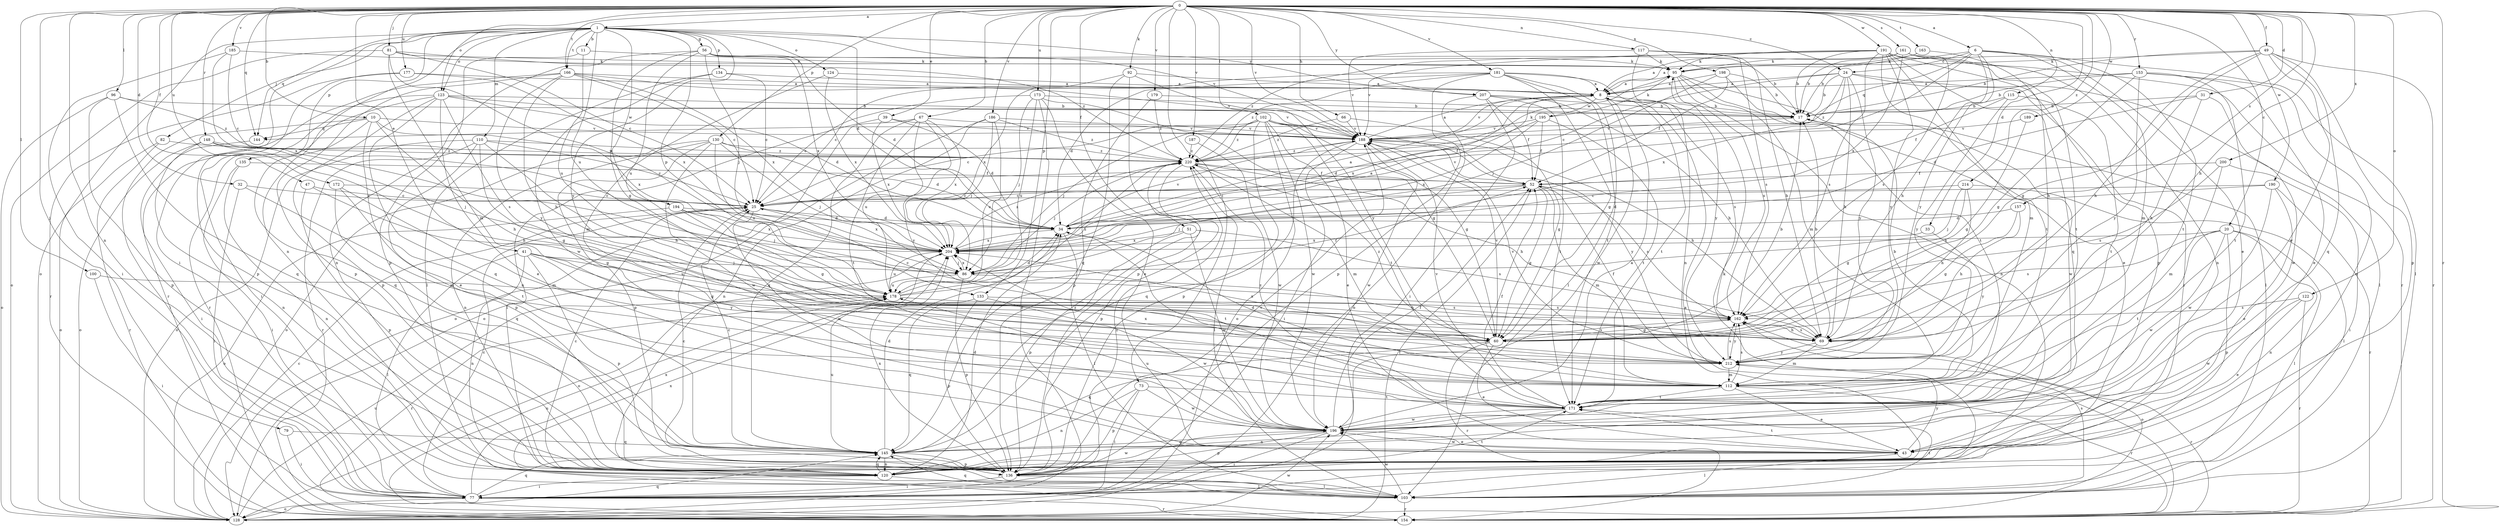 strict digraph  {
0;
1;
6;
8;
10;
11;
17;
20;
24;
25;
31;
32;
33;
34;
39;
41;
43;
47;
49;
51;
52;
56;
60;
66;
67;
69;
73;
77;
79;
81;
82;
86;
92;
95;
96;
100;
102;
103;
110;
112;
115;
117;
120;
122;
123;
124;
128;
130;
133;
134;
135;
136;
144;
145;
148;
153;
154;
157;
161;
162;
163;
166;
171;
172;
173;
177;
178;
179;
181;
185;
186;
187;
188;
189;
190;
191;
194;
195;
196;
198;
200;
204;
207;
212;
214;
220;
0 -> 1  [label=a];
0 -> 6  [label=a];
0 -> 10  [label=b];
0 -> 20  [label=c];
0 -> 24  [label=c];
0 -> 31  [label=d];
0 -> 32  [label=d];
0 -> 33  [label=d];
0 -> 39  [label=e];
0 -> 41  [label=e];
0 -> 47  [label=f];
0 -> 49  [label=f];
0 -> 51  [label=f];
0 -> 66  [label=h];
0 -> 67  [label=h];
0 -> 69  [label=h];
0 -> 73  [label=i];
0 -> 79  [label=j];
0 -> 81  [label=j];
0 -> 92  [label=k];
0 -> 96  [label=l];
0 -> 100  [label=l];
0 -> 102  [label=l];
0 -> 115  [label=n];
0 -> 117  [label=n];
0 -> 120  [label=n];
0 -> 122  [label=o];
0 -> 123  [label=o];
0 -> 130  [label=p];
0 -> 133  [label=p];
0 -> 144  [label=q];
0 -> 148  [label=r];
0 -> 153  [label=r];
0 -> 154  [label=r];
0 -> 157  [label=s];
0 -> 161  [label=s];
0 -> 163  [label=t];
0 -> 166  [label=t];
0 -> 172  [label=u];
0 -> 173  [label=u];
0 -> 177  [label=u];
0 -> 179  [label=v];
0 -> 181  [label=v];
0 -> 185  [label=v];
0 -> 186  [label=v];
0 -> 187  [label=v];
0 -> 188  [label=v];
0 -> 189  [label=w];
0 -> 190  [label=w];
0 -> 191  [label=w];
0 -> 198  [label=x];
0 -> 200  [label=x];
0 -> 207  [label=y];
0 -> 214  [label=z];
1 -> 11  [label=b];
1 -> 34  [label=d];
1 -> 56  [label=g];
1 -> 77  [label=i];
1 -> 82  [label=j];
1 -> 110  [label=m];
1 -> 120  [label=n];
1 -> 123  [label=o];
1 -> 124  [label=o];
1 -> 128  [label=o];
1 -> 133  [label=p];
1 -> 134  [label=p];
1 -> 135  [label=p];
1 -> 144  [label=q];
1 -> 166  [label=t];
1 -> 178  [label=u];
1 -> 188  [label=v];
1 -> 194  [label=w];
1 -> 207  [label=y];
1 -> 212  [label=y];
6 -> 8  [label=a];
6 -> 24  [label=c];
6 -> 25  [label=c];
6 -> 69  [label=h];
6 -> 103  [label=l];
6 -> 112  [label=m];
6 -> 144  [label=q];
6 -> 171  [label=t];
6 -> 212  [label=y];
8 -> 17  [label=b];
8 -> 162  [label=s];
8 -> 171  [label=t];
8 -> 188  [label=v];
8 -> 195  [label=w];
8 -> 196  [label=w];
8 -> 204  [label=x];
10 -> 43  [label=e];
10 -> 69  [label=h];
10 -> 77  [label=i];
10 -> 144  [label=q];
10 -> 145  [label=q];
10 -> 188  [label=v];
10 -> 204  [label=x];
11 -> 95  [label=k];
11 -> 136  [label=p];
11 -> 178  [label=u];
17 -> 188  [label=v];
17 -> 196  [label=w];
20 -> 103  [label=l];
20 -> 120  [label=n];
20 -> 136  [label=p];
20 -> 162  [label=s];
20 -> 171  [label=t];
20 -> 196  [label=w];
20 -> 204  [label=x];
24 -> 8  [label=a];
24 -> 17  [label=b];
24 -> 25  [label=c];
24 -> 69  [label=h];
24 -> 77  [label=i];
24 -> 103  [label=l];
24 -> 204  [label=x];
24 -> 212  [label=y];
24 -> 220  [label=z];
25 -> 34  [label=d];
25 -> 196  [label=w];
25 -> 204  [label=x];
31 -> 17  [label=b];
31 -> 34  [label=d];
31 -> 69  [label=h];
31 -> 196  [label=w];
32 -> 25  [label=c];
32 -> 77  [label=i];
32 -> 112  [label=m];
33 -> 204  [label=x];
33 -> 212  [label=y];
34 -> 8  [label=a];
34 -> 103  [label=l];
34 -> 171  [label=t];
34 -> 188  [label=v];
34 -> 204  [label=x];
39 -> 34  [label=d];
39 -> 103  [label=l];
39 -> 188  [label=v];
39 -> 204  [label=x];
41 -> 60  [label=g];
41 -> 86  [label=j];
41 -> 103  [label=l];
41 -> 120  [label=n];
41 -> 136  [label=p];
41 -> 178  [label=u];
41 -> 212  [label=y];
43 -> 103  [label=l];
43 -> 171  [label=t];
43 -> 196  [label=w];
43 -> 212  [label=y];
47 -> 25  [label=c];
47 -> 60  [label=g];
47 -> 136  [label=p];
49 -> 17  [label=b];
49 -> 60  [label=g];
49 -> 69  [label=h];
49 -> 95  [label=k];
49 -> 136  [label=p];
49 -> 145  [label=q];
49 -> 154  [label=r];
49 -> 196  [label=w];
51 -> 136  [label=p];
51 -> 162  [label=s];
51 -> 196  [label=w];
51 -> 204  [label=x];
52 -> 25  [label=c];
52 -> 60  [label=g];
52 -> 86  [label=j];
52 -> 112  [label=m];
52 -> 162  [label=s];
52 -> 188  [label=v];
56 -> 17  [label=b];
56 -> 34  [label=d];
56 -> 60  [label=g];
56 -> 86  [label=j];
56 -> 95  [label=k];
56 -> 120  [label=n];
56 -> 178  [label=u];
56 -> 204  [label=x];
60 -> 17  [label=b];
60 -> 43  [label=e];
60 -> 145  [label=q];
60 -> 154  [label=r];
60 -> 162  [label=s];
60 -> 188  [label=v];
60 -> 204  [label=x];
60 -> 220  [label=z];
66 -> 60  [label=g];
66 -> 188  [label=v];
66 -> 220  [label=z];
67 -> 128  [label=o];
67 -> 145  [label=q];
67 -> 171  [label=t];
67 -> 178  [label=u];
67 -> 188  [label=v];
67 -> 204  [label=x];
67 -> 212  [label=y];
69 -> 17  [label=b];
69 -> 112  [label=m];
69 -> 162  [label=s];
69 -> 212  [label=y];
73 -> 77  [label=i];
73 -> 120  [label=n];
73 -> 136  [label=p];
73 -> 171  [label=t];
73 -> 196  [label=w];
77 -> 25  [label=c];
77 -> 128  [label=o];
77 -> 145  [label=q];
77 -> 154  [label=r];
77 -> 204  [label=x];
77 -> 220  [label=z];
79 -> 77  [label=i];
79 -> 145  [label=q];
81 -> 25  [label=c];
81 -> 95  [label=k];
81 -> 112  [label=m];
81 -> 128  [label=o];
81 -> 204  [label=x];
81 -> 220  [label=z];
82 -> 128  [label=o];
82 -> 154  [label=r];
82 -> 220  [label=z];
86 -> 69  [label=h];
86 -> 136  [label=p];
86 -> 178  [label=u];
86 -> 204  [label=x];
92 -> 8  [label=a];
92 -> 136  [label=p];
92 -> 145  [label=q];
92 -> 204  [label=x];
92 -> 212  [label=y];
95 -> 8  [label=a];
95 -> 103  [label=l];
95 -> 112  [label=m];
95 -> 120  [label=n];
95 -> 162  [label=s];
95 -> 171  [label=t];
96 -> 17  [label=b];
96 -> 128  [label=o];
96 -> 136  [label=p];
96 -> 145  [label=q];
96 -> 220  [label=z];
100 -> 77  [label=i];
100 -> 178  [label=u];
102 -> 25  [label=c];
102 -> 43  [label=e];
102 -> 52  [label=f];
102 -> 60  [label=g];
102 -> 86  [label=j];
102 -> 128  [label=o];
102 -> 136  [label=p];
102 -> 171  [label=t];
102 -> 188  [label=v];
102 -> 196  [label=w];
102 -> 220  [label=z];
103 -> 145  [label=q];
103 -> 154  [label=r];
103 -> 162  [label=s];
103 -> 171  [label=t];
103 -> 196  [label=w];
110 -> 25  [label=c];
110 -> 60  [label=g];
110 -> 69  [label=h];
110 -> 128  [label=o];
110 -> 136  [label=p];
110 -> 154  [label=r];
110 -> 220  [label=z];
112 -> 17  [label=b];
112 -> 34  [label=d];
112 -> 43  [label=e];
112 -> 154  [label=r];
112 -> 162  [label=s];
112 -> 171  [label=t];
112 -> 204  [label=x];
115 -> 17  [label=b];
115 -> 52  [label=f];
115 -> 171  [label=t];
115 -> 212  [label=y];
117 -> 69  [label=h];
117 -> 95  [label=k];
117 -> 120  [label=n];
117 -> 162  [label=s];
117 -> 188  [label=v];
120 -> 25  [label=c];
120 -> 34  [label=d];
120 -> 77  [label=i];
120 -> 103  [label=l];
120 -> 145  [label=q];
120 -> 171  [label=t];
120 -> 196  [label=w];
122 -> 43  [label=e];
122 -> 154  [label=r];
122 -> 162  [label=s];
122 -> 196  [label=w];
123 -> 17  [label=b];
123 -> 34  [label=d];
123 -> 43  [label=e];
123 -> 77  [label=i];
123 -> 136  [label=p];
123 -> 145  [label=q];
123 -> 154  [label=r];
123 -> 162  [label=s];
123 -> 188  [label=v];
124 -> 8  [label=a];
124 -> 112  [label=m];
124 -> 204  [label=x];
128 -> 25  [label=c];
128 -> 52  [label=f];
128 -> 145  [label=q];
128 -> 178  [label=u];
128 -> 196  [label=w];
130 -> 34  [label=d];
130 -> 86  [label=j];
130 -> 120  [label=n];
130 -> 128  [label=o];
130 -> 136  [label=p];
130 -> 178  [label=u];
130 -> 196  [label=w];
130 -> 220  [label=z];
133 -> 136  [label=p];
133 -> 145  [label=q];
133 -> 162  [label=s];
133 -> 196  [label=w];
134 -> 8  [label=a];
134 -> 25  [label=c];
134 -> 103  [label=l];
134 -> 196  [label=w];
135 -> 52  [label=f];
135 -> 77  [label=i];
135 -> 120  [label=n];
136 -> 25  [label=c];
136 -> 77  [label=i];
136 -> 95  [label=k];
136 -> 103  [label=l];
136 -> 188  [label=v];
136 -> 204  [label=x];
144 -> 77  [label=i];
145 -> 25  [label=c];
145 -> 34  [label=d];
145 -> 103  [label=l];
145 -> 120  [label=n];
145 -> 136  [label=p];
145 -> 178  [label=u];
145 -> 220  [label=z];
148 -> 69  [label=h];
148 -> 86  [label=j];
148 -> 120  [label=n];
148 -> 128  [label=o];
148 -> 220  [label=z];
153 -> 8  [label=a];
153 -> 17  [label=b];
153 -> 43  [label=e];
153 -> 60  [label=g];
153 -> 120  [label=n];
153 -> 171  [label=t];
153 -> 212  [label=y];
154 -> 8  [label=a];
154 -> 178  [label=u];
154 -> 204  [label=x];
157 -> 34  [label=d];
157 -> 60  [label=g];
157 -> 69  [label=h];
161 -> 8  [label=a];
161 -> 17  [label=b];
161 -> 43  [label=e];
161 -> 95  [label=k];
161 -> 162  [label=s];
161 -> 171  [label=t];
161 -> 204  [label=x];
162 -> 25  [label=c];
162 -> 60  [label=g];
162 -> 69  [label=h];
162 -> 128  [label=o];
162 -> 212  [label=y];
163 -> 17  [label=b];
163 -> 69  [label=h];
163 -> 95  [label=k];
166 -> 8  [label=a];
166 -> 25  [label=c];
166 -> 69  [label=h];
166 -> 136  [label=p];
166 -> 154  [label=r];
166 -> 188  [label=v];
166 -> 204  [label=x];
166 -> 212  [label=y];
171 -> 52  [label=f];
171 -> 120  [label=n];
171 -> 188  [label=v];
171 -> 196  [label=w];
171 -> 220  [label=z];
172 -> 25  [label=c];
172 -> 112  [label=m];
172 -> 145  [label=q];
172 -> 171  [label=t];
173 -> 17  [label=b];
173 -> 25  [label=c];
173 -> 43  [label=e];
173 -> 60  [label=g];
173 -> 86  [label=j];
173 -> 128  [label=o];
173 -> 178  [label=u];
177 -> 8  [label=a];
177 -> 136  [label=p];
177 -> 154  [label=r];
177 -> 204  [label=x];
178 -> 34  [label=d];
178 -> 52  [label=f];
178 -> 154  [label=r];
178 -> 162  [label=s];
178 -> 220  [label=z];
179 -> 17  [label=b];
179 -> 136  [label=p];
179 -> 220  [label=z];
181 -> 8  [label=a];
181 -> 25  [label=c];
181 -> 34  [label=d];
181 -> 60  [label=g];
181 -> 103  [label=l];
181 -> 136  [label=p];
181 -> 171  [label=t];
181 -> 212  [label=y];
181 -> 220  [label=z];
185 -> 25  [label=c];
185 -> 77  [label=i];
185 -> 95  [label=k];
185 -> 204  [label=x];
186 -> 86  [label=j];
186 -> 120  [label=n];
186 -> 128  [label=o];
186 -> 178  [label=u];
186 -> 188  [label=v];
186 -> 220  [label=z];
187 -> 196  [label=w];
187 -> 220  [label=z];
188 -> 8  [label=a];
188 -> 69  [label=h];
188 -> 77  [label=i];
188 -> 145  [label=q];
188 -> 196  [label=w];
188 -> 212  [label=y];
188 -> 220  [label=z];
189 -> 60  [label=g];
189 -> 188  [label=v];
190 -> 25  [label=c];
190 -> 34  [label=d];
190 -> 43  [label=e];
190 -> 154  [label=r];
190 -> 196  [label=w];
191 -> 17  [label=b];
191 -> 95  [label=k];
191 -> 112  [label=m];
191 -> 120  [label=n];
191 -> 136  [label=p];
191 -> 145  [label=q];
191 -> 154  [label=r];
191 -> 162  [label=s];
191 -> 171  [label=t];
191 -> 188  [label=v];
191 -> 212  [label=y];
191 -> 220  [label=z];
194 -> 34  [label=d];
194 -> 60  [label=g];
194 -> 86  [label=j];
194 -> 128  [label=o];
194 -> 204  [label=x];
195 -> 34  [label=d];
195 -> 52  [label=f];
195 -> 95  [label=k];
195 -> 171  [label=t];
195 -> 188  [label=v];
195 -> 204  [label=x];
196 -> 8  [label=a];
196 -> 43  [label=e];
196 -> 52  [label=f];
196 -> 77  [label=i];
196 -> 136  [label=p];
196 -> 145  [label=q];
196 -> 178  [label=u];
198 -> 8  [label=a];
198 -> 17  [label=b];
198 -> 43  [label=e];
198 -> 52  [label=f];
198 -> 86  [label=j];
200 -> 52  [label=f];
200 -> 77  [label=i];
200 -> 112  [label=m];
200 -> 162  [label=s];
204 -> 8  [label=a];
204 -> 86  [label=j];
204 -> 128  [label=o];
204 -> 178  [label=u];
204 -> 220  [label=z];
207 -> 17  [label=b];
207 -> 52  [label=f];
207 -> 69  [label=h];
207 -> 77  [label=i];
207 -> 128  [label=o];
207 -> 171  [label=t];
212 -> 52  [label=f];
212 -> 112  [label=m];
212 -> 154  [label=r];
212 -> 162  [label=s];
212 -> 188  [label=v];
214 -> 25  [label=c];
214 -> 60  [label=g];
214 -> 69  [label=h];
214 -> 86  [label=j];
214 -> 103  [label=l];
220 -> 52  [label=f];
220 -> 69  [label=h];
220 -> 86  [label=j];
220 -> 95  [label=k];
220 -> 103  [label=l];
220 -> 112  [label=m];
220 -> 136  [label=p];
}
